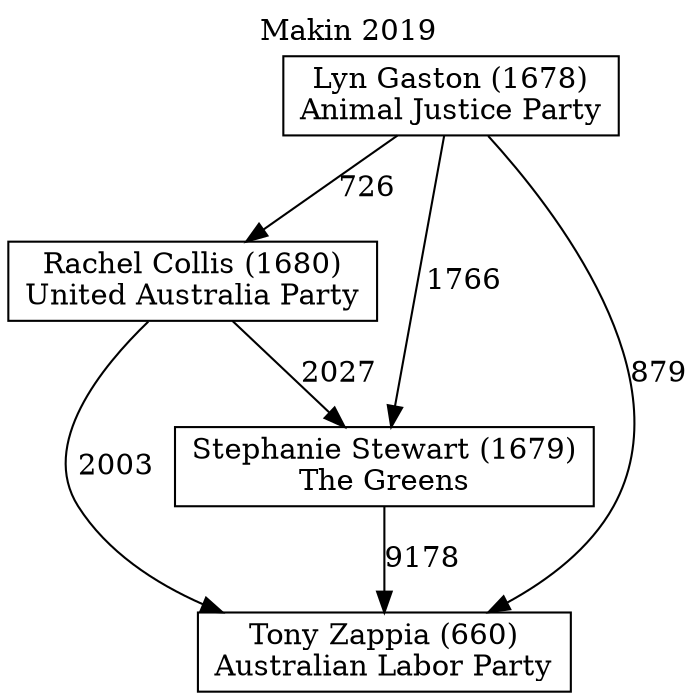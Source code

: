 // House preference flow
digraph "Tony Zappia (660)_Makin_2019" {
	graph [label="Makin 2019" labelloc=t mclimit=10]
	node [shape=box]
	"Lyn Gaston (1678)" [label="Lyn Gaston (1678)
Animal Justice Party"]
	"Rachel Collis (1680)" [label="Rachel Collis (1680)
United Australia Party"]
	"Stephanie Stewart (1679)" [label="Stephanie Stewart (1679)
The Greens"]
	"Tony Zappia (660)" [label="Tony Zappia (660)
Australian Labor Party"]
	"Lyn Gaston (1678)" -> "Rachel Collis (1680)" [label=726]
	"Lyn Gaston (1678)" -> "Stephanie Stewart (1679)" [label=1766]
	"Lyn Gaston (1678)" -> "Tony Zappia (660)" [label=879]
	"Rachel Collis (1680)" -> "Stephanie Stewart (1679)" [label=2027]
	"Rachel Collis (1680)" -> "Tony Zappia (660)" [label=2003]
	"Stephanie Stewart (1679)" -> "Tony Zappia (660)" [label=9178]
}
